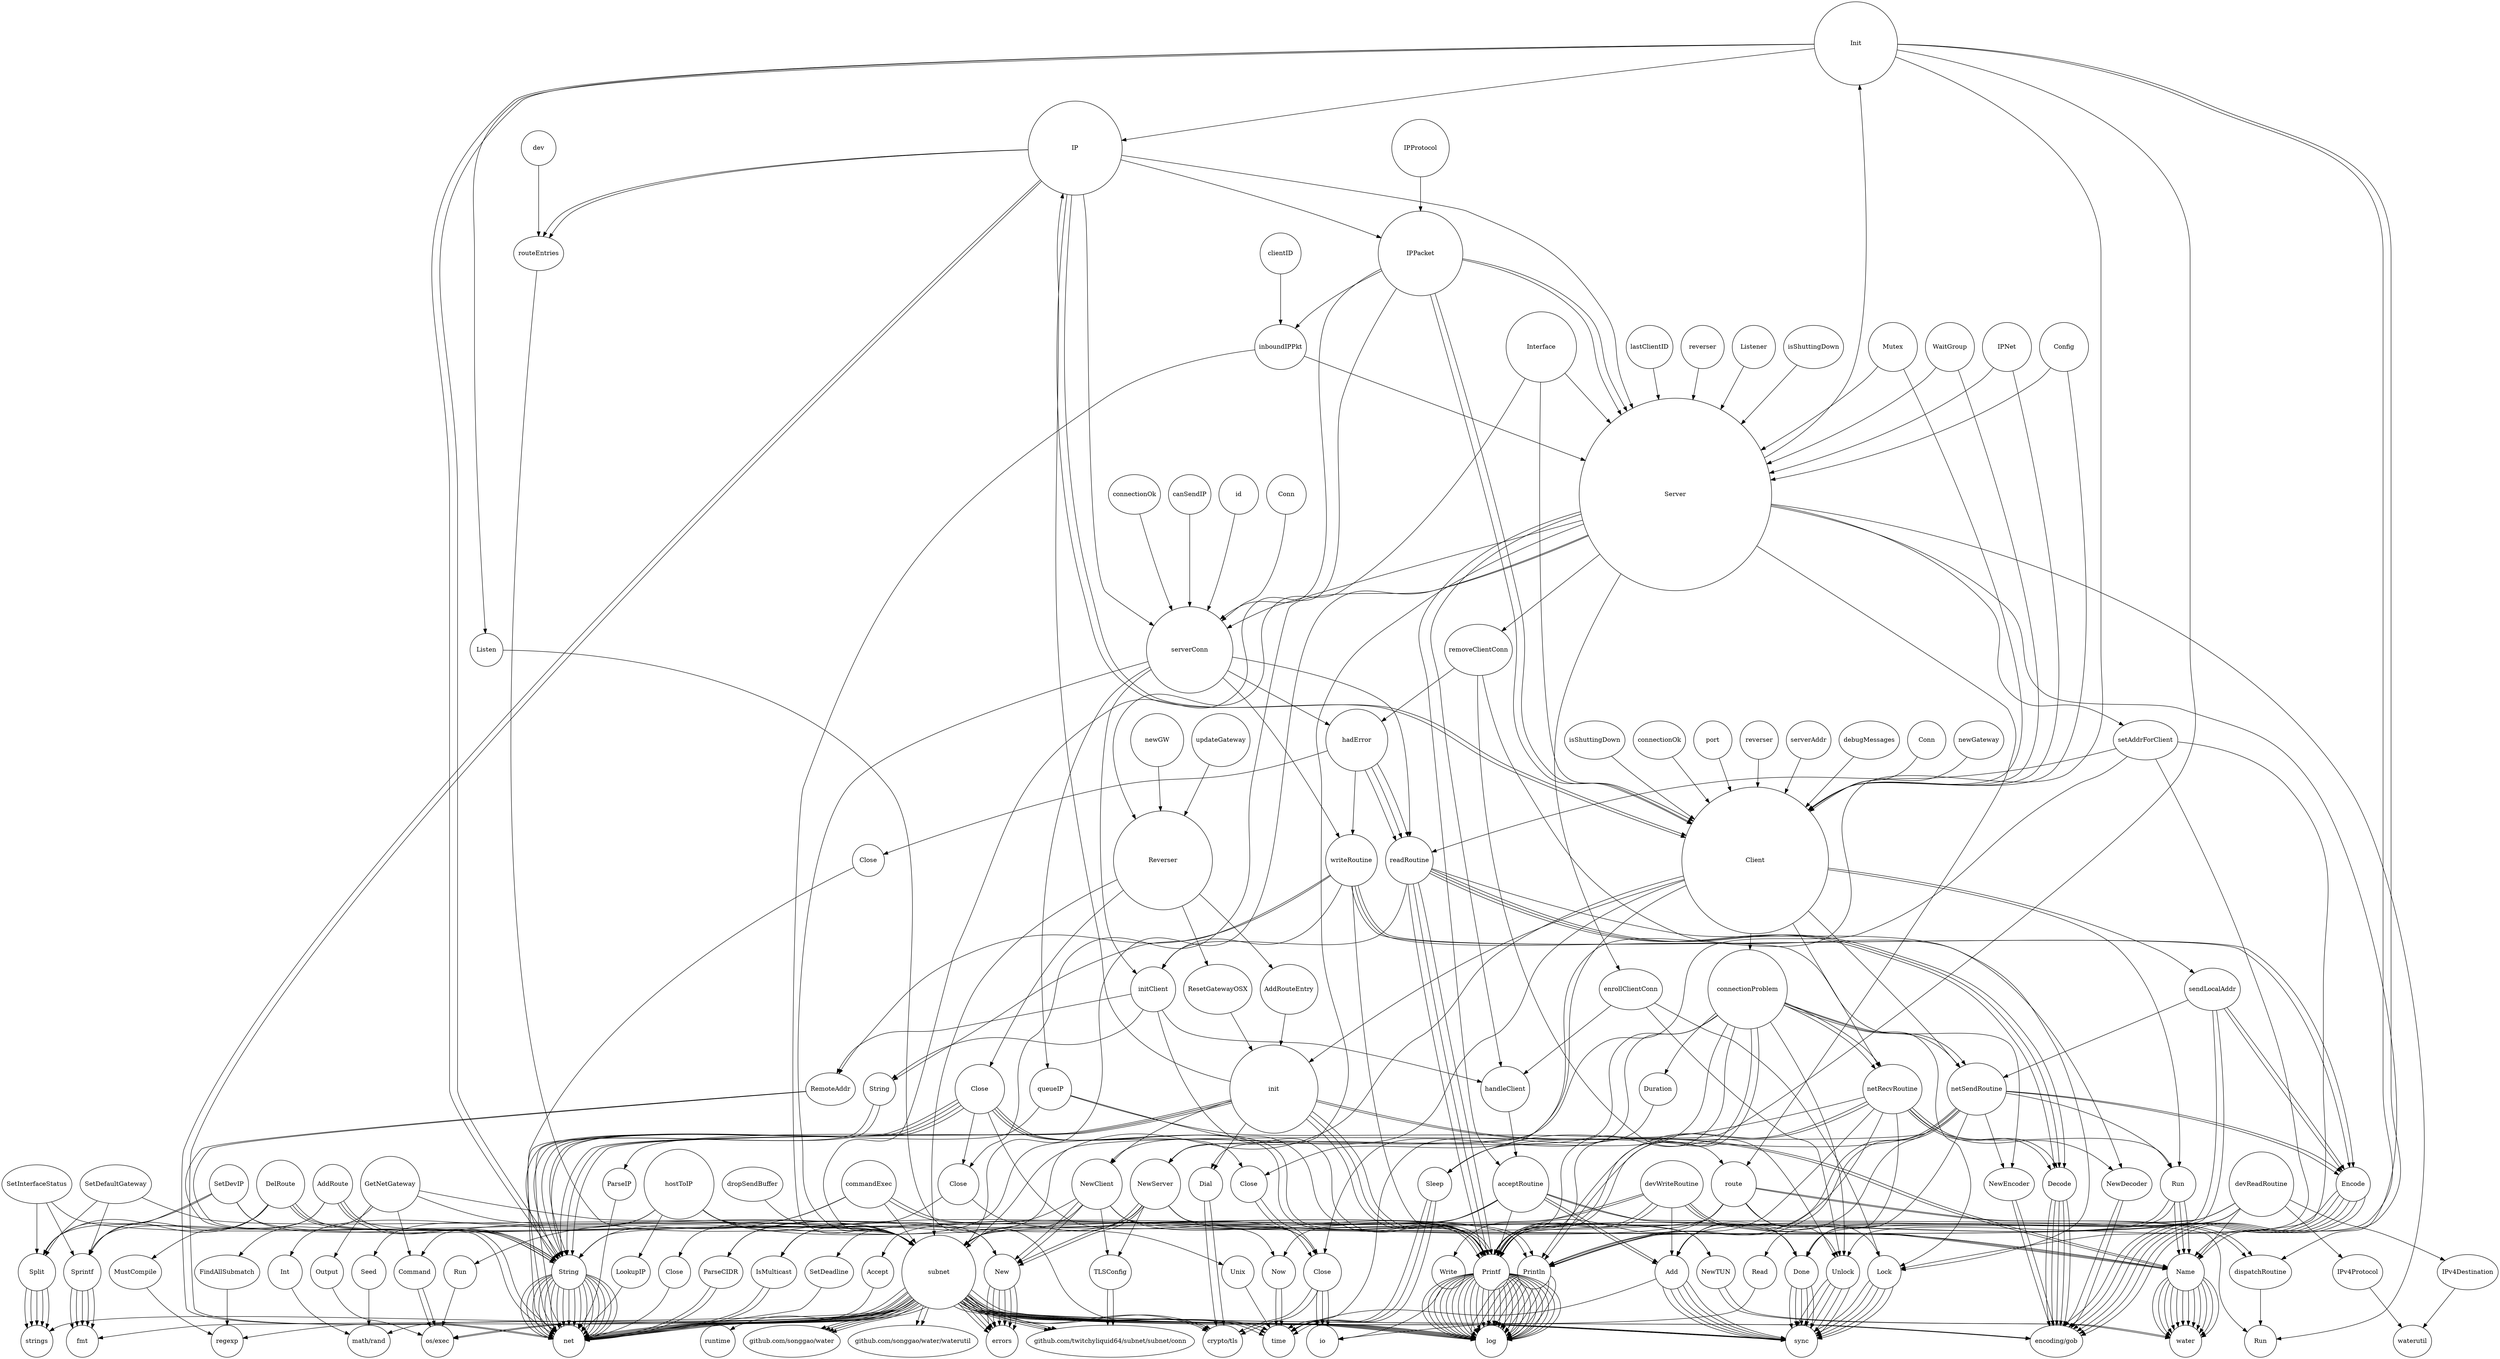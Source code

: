 digraph graphname {
842424950976 [width=1] [height=1] [label="math/rand"] ;
842357393408 [width=1] [height=1] [label="github.com/songgao/water/waterutil"] ;
842442135760 [width=1] [height=1] [label="encoding/gob"] ;
842442135808 [width=1] [height=1] [label="errors"] ;
842442135856 [width=1] [height=1] [label="log"] ;
842442135904 [width=1] [height=1] [label="net"] ;
842442135952 [width=1] [height=1] [label="runtime"] ;
842442136000 [width=1] [height=1] [label="sync"] ;
842442136048 [width=1] [height=1] [label="time"] ;
842442136096 [width=1] [height=1] [label="github.com/twitchyliquid64/subnet/subnet/conn"] ;
842442136144 [width=1] [height=1] [label="github.com/songgao/water"] ;
842357399296 [width=1] [height=1] [label="waterutil"] ;
842357393792 [width=1] [height=1] [label="strings"] ;
842357393632 [width=1] [height=1] [label="fmt"] ;
842357393296 [width=1] [height=1] [label="io"] ;
842357396560 [width=1] [height=1] [label="Run"] ;
842357393696 [width=1] [height=1] [label="os/exec"] ;
842442135712 [width=1] [height=1] [label="crypto/tls"] ;
842357393744 [width=1] [height=1] [label="regexp"] ;
842442136960 [width=1] [height=1] [label="water"] ;
842357398928 [width=1.0050601627669613] [height=1.0050601627669613] [label="Close"] ;
842424951120 [width=1.0050601627669613] [height=1.0050601627669613] [label="LookupIP"] ;
842357396736 [width=1.0050601627669613] [height=1.0050601627669613] [label="SetDeadline"] ;
842357397712 [width=1.0050601627669613] [height=1.0050601627669613] [label="Close"] ;
842357396864 [width=1.0050601627669613] [height=1.0050601627669613] [label="Accept"] ;
842442137488 [width=1.0050601627669613] [height=1.0050601627669613] [label="ParseIP"] ;
842357398176 [width=1.0101203255339228] [height=1.0101203255339228] [label="RemoteAddr"] ;
842357398128 [width=1.0101203255339228] [height=1.0101203255339228] [label="String"] ;
842442136848 [width=1.0101203255339228] [height=1.0101203255339228] [label="ParseCIDR"] ;
842357391904 [width=1.0101203255339228] [height=1.0101203255339228] [label="IsMulticast"] ;
842424951248 [width=1.0184005918798598] [height=1.0184005918798598] [label="Unix"] ;
842357392928 [width=1.0184005918798598] [height=1.0184005918798598] [label="Duration"] ;
842357392320 [width=1.0238125306680539] [height=1.0238125306680539] [label="NewDecoder"] ;
842357391824 [width=1.0238125306680539] [height=1.0238125306680539] [label="NewEncoder"] ;
842442136976 [width=1.0289152158112083] [height=1.0289152158112083] [label="NewTUN"] ;
842357396320 [width=1.0289152158112083] [height=1.0289152158112083] [label="Listen"] ;
842424951504 [width=1.0337344184464097] [height=1.0337344184464097] [label="Run"] ;
842357394816 [width=1.0337344184464097] [height=1.0337344184464097] [label="Output"] ;
842357396816 [width=1.0368011837597195] [height=1.0368011837597195] [label="Now"] ;
842357399168 [width=1.0404813021356913] [height=1.0404813021356913] [label="Read"] ;
842357399504 [width=1.0404813021356913] [height=1.0404813021356913] [label="Write"] ;
842357392624 [width=1.044001415364882] [height=1.044001415364882] [label="Lock"] ;
842357392672 [width=1.044001415364882] [height=1.044001415364882] [label="Unlock"] ;
842357391776 [width=1.044001415364882] [height=1.044001415364882] [label="Done"] ;
842357392000 [width=1.0467091947719518] [height=1.0467091947719518] [label="Println"] ;
842357392160 [width=1.0552017756395793] [height=1.0552017756395793] [label="Sleep"] ;
842442137232 [width=1.0578304316224163] [height=1.0578304316224163] [label="Dial"] ;
842357392368 [width=1.0595313266701345] [height=1.0595313266701345] [label="Decode"] ;
842357391728 [width=1.0624020072447418] [height=1.0624020072447418] [label="Add"] ;
842357392208 [width=1.065756169413657] [height=1.065756169413657] [label="dropSendBuffer"] ;
842357395120 [width=1.065756169413657] [height=1.065756169413657] [label="routeEntries"] ;
842357394768 [width=1.0674688368928191] [height=1.0674688368928191] [label="Command"] ;
842424951328 [width=1.0674688368928191] [height=1.0674688368928191] [label="Int"] ;
842357394864 [width=1.0674688368928191] [height=1.0674688368928191] [label="FindAllSubmatch"] ;
842424951200 [width=1.0674688368928191] [height=1.0674688368928191] [label="Seed"] ;
842357394656 [width=1.0674688368928191] [height=1.0674688368928191] [label="MustCompile"] ;
842357396624 [width=1.0674688368928191] [height=1.0674688368928191] [label="dispatchRoutine"] ;
842357391952 [width=1.0714375920041614] [height=1.0714375920041614] [label="Encode"] ;
842442136800 [width=1.080962604271383] [height=1.080962604271383] [label="TLSConfig"] ;
842442137376 [width=1.0860227670383444] [height=1.0860227670383444] [label="String"] ;
842357395184 [width=1.0860974738124904] [height=1.0860974738124904] [label="dev"] ;
842357399360 [width=1.1012032553392288] [height=1.1012032553392288] [label="IPv4Protocol"] ;
842357399312 [width=1.1012032553392288] [height=1.1012032553392288] [label="IPv4Destination"] ;
842357391456 [width=1.113150597216638] [height=1.113150597216638] [label="Run"] ;
842442136896 [width=1.1214439064070745] [height=1.1214439064070745] [label="New"] ;
842442137056 [width=1.1245578527252045] [height=1.1245578527252045] [label="Printf"] ;
842357393152 [width=1.1419052230095863] [height=1.1419052230095863] [label="Close"] ;
842357393936 [width=1.168672092232048] [height=1.168672092232048] [label="Split"] ;
842357393888 [width=1.168672092232048] [height=1.168672092232048] [label="Sprintf"] ;
842442137104 [width=1.1734912948672493] [height=1.1734912948672493] [label="Name"] ;
842357392752 [width=1.179274338029491] [height=1.179274338029491] [label="Close"] ;
842442136592 [width=1.190177877485705] [height=1.190177877485705] [label="Conn"] ;
842442136240 [width=1.190177877485705] [height=1.190177877485705] [label="newGateway"] ;
842442136448 [width=1.190177877485705] [height=1.190177877485705] [label="isShuttingDown"] ;
842442136624 [width=1.190177877485705] [height=1.190177877485705] [label="connectionOk"] ;
842442136304 [width=1.190177877485705] [height=1.190177877485705] [label="port"] ;
842442136688 [width=1.190177877485705] [height=1.190177877485705] [label="reverser"] ;
842442136272 [width=1.190177877485705] [height=1.190177877485705] [label="serverAddr"] ;
842442136208 [width=1.190177877485705] [height=1.190177877485705] [label="debugMessages"] ;
842357393824 [width=1.2040572590570058] [height=1.2040572590570058] [label="SetInterfaceStatus"] ;
842357394144 [width=1.2040572590570058] [height=1.2040572590570058] [label="SetDefaultGateway"] ;
842357393984 [width=1.22026391079393] [height=1.22026391079393] [label="SetDevIP"] ;
842357397936 [width=1.2339316967917675] [height=1.2339316967917675] [label="id"] ;
842357397904 [width=1.2339316967917675] [height=1.2339316967917675] [label="Conn"] ;
842357398048 [width=1.2339316967917675] [height=1.2339316967917675] [label="connectionOk"] ;
842357398000 [width=1.2339316967917675] [height=1.2339316967917675] [label="canSendIP"] ;
842357397136 [width=1.2350775246686683] [height=1.2350775246686683] [label="setAddrForClient"] ;
842357394272 [width=1.2364705625308543] [height=1.2364705625308543] [label="AddRoute"] ;
842357393552 [width=1.274719177820341] [height=1.274719177820341] [label="clientID"] ;
842357397632 [width=1.2776595085861482] [height=1.2776595085861482] [label="Close"] ;
842357396992 [width=1.2815886407789725] [height=1.2815886407789725] [label="enrollClientConn"] ;
842357397536 [width=1.3017722210712381] [height=1.3017722210712381] [label="queueIP"] ;
842357391872 [width=1.3262807852257266] [height=1.3262807852257266] [label="sendLocalAddr"] ;
842357395792 [width=1.3424708479345404] [height=1.3424708479345404] [label="lastClientID"] ;
842357395888 [width=1.3424708479345404] [height=1.3424708479345404] [label="reverser"] ;
842357395680 [width=1.3424708479345404] [height=1.3424708479345404] [label="Listener"] ;
842357395744 [width=1.3424708479345404] [height=1.3424708479345404] [label="isShuttingDown"] ;
842357397376 [width=1.4036383515324466] [height=1.4036383515324466] [label="route"] ;
842357393504 [width=1.4082270173481977] [height=1.4082270173481977] [label="inboundIPPkt"] ;
842357397024 [width=1.409519711575156] [height=1.409519711575156] [label="initClient"] ;
842357396944 [width=1.417211066848375] [height=1.417211066848375] [label="handleClient"] ;
842357399408 [width=1.4770957333232446] [height=1.4770957333232446] [label="devWriteRoutine"] ;
842424951376 [width=1.4805049508403627] [height=1.4805049508403627] [label="commandExec"] ;
842357398224 [width=1.4851545301052638] [height=1.4851545301052638] [label="readRoutine"] ;
842357394464 [width=1.4962155585812775] [height=1.4962155585812775] [label="DelRoute"] ;
842442136656 [width=1.5326487254202457] [height=1.5326487254202457] [label="Mutex"] ;
842442136336 [width=1.5326487254202457] [height=1.5326487254202457] [label="WaitGroup"] ;
842442136416 [width=1.5326487254202457] [height=1.5326487254202457] [label="IPNet"] ;
842442136560 [width=1.5326487254202457] [height=1.5326487254202457] [label="Config"] ;
842357391680 [width=1.538273678119812] [height=1.538273678119812] [label="netRecvRoutine"] ;
842357393216 [width=1.542160608129576] [height=1.542160608129576] [label="Close"] ;
842357391424 [width=1.561422640792362] [height=1.561422640792362] [label="ResetGatewayOSX"] ;
842357391392 [width=1.561422640792362] [height=1.561422640792362] [label="AddRouteEntry"] ;
842442136720 [width=1.5642264443171316] [height=1.5642264443171316] [label="NewClient"] ;
842357395936 [width=1.5642264443171316] [height=1.5642264443171316] [label="NewServer"] ;
842357397264 [width=1.5942289540890733] [height=1.5942289540890733] [label="removeClientConn"] ;
842357398256 [width=1.6063796731681035] [height=1.6063796731681035] [label="writeRoutine"] ;
842357391648 [width=1.6314953028368553] [height=1.6314953028368553] [label="netSendRoutine"] ;
842357395040 [width=1.6591006971392348] [height=1.6591006971392348] [label="updateGateway"] ;
842357395072 [width=1.6591006971392348] [height=1.6591006971392348] [label="newGW"] ;
842357394704 [width=1.7373853809117312] [height=1.7373853809117312] [label="GetNetGateway"] ;
842357396592 [width=1.743674462071814] [height=1.743674462071814] [label="acceptRoutine"] ;
842357393472 [width=1.7982151982095034] [height=1.7982151982095034] [label="IPProtocol"] ;
842357398496 [width=1.934445518746604] [height=1.934445518746604] [label="hadError"] ;
842357399072 [width=2.0119259259463362] [height=2.0119259259463362] [label="devReadRoutine"] ;
842424951056 [width=2.177774326147161] [height=2.177774326147161] [label="hostToIP"] ;
842442136528 [width=2.1917494225594805] [height=2.1917494225594805] [label="Interface"] ;
842442135680 [width=2.3093075799841163] [height=2.3093075799841163] [label="subnet"] ;
842357392048 [width=2.469909391463378] [height=2.469909391463378] [label="connectionProblem"] ;
842357396240 [width=2.596194909048088] [height=2.596194909048088] [label="Init"] ;
842442136480 [width=2.6397044948662574] [height=2.6397044948662574] [label="IPPacket"] ;
842357397872 [width=2.6882975193221292] [height=2.6882975193221292] [label="serverConn"] ;
842442137152 [width=2.7435937171921845] [height=2.7435937171921845] [label="init"] ;
842442136368 [width=2.937288771066126] [height=2.937288771066126] [label="IP"] ;
842357395008 [width=3.0879168028342376] [height=3.0879168028342376] [label="Reverser"] ;
842442136176 [width=4.565336885277585] [height=4.565336885277585] [label="Client"] ;
842357395632 [width=6] [height=6] [label="Server"] ;
"842442135680" -> "842442135712";
"842442135680" -> "842442135760";
"842442135680" -> "842442135808";
"842442135680" -> "842442135856";
"842442135680" -> "842442135904";
"842442135680" -> "842442135952";
"842442135680" -> "842442136000";
"842442135680" -> "842442136048";
"842442135680" -> "842442136096";
"842442135680" -> "842442136144";
"842442136176" -> "842442135680";
"842442136208" -> "842442136176";
"842442136240" -> "842442136176";
"842442136272" -> "842442136176";
"842442136304" -> "842442136176";
"842442136336" -> "842442136176";
"842442136368" -> "842442136176";
"842442136368" -> "842442136176";
"842442136416" -> "842442136176";
"842442136448" -> "842442136176";
"842442136480" -> "842442136176";
"842442136480" -> "842442136176";
"842442136528" -> "842442136176";
"842442136560" -> "842442136176";
"842442136592" -> "842442136176";
"842442136624" -> "842442136176";
"842442136656" -> "842442136176";
"842442136688" -> "842442136176";
"842442136720" -> "842442135680";
"842442136176" -> "842442136720";
"842442136800" -> "842442136096";
"842442136720" -> "842442136800";
"842442136848" -> "842442135904";
"842442136720" -> "842442136848";
"842442136896" -> "842442135808";
"842442136720" -> "842442136896";
"842442136976" -> "842442136960";
"842442136720" -> "842442136976";
"842442136896" -> "842442135808";
"842442136720" -> "842442136896";
"842442137056" -> "842442135856";
"842442136720" -> "842442137056";
"842442137104" -> "842442136960";
"842442136720" -> "842442137104";
"842442137152" -> "842442136720";
"842442136176" -> "842442137152";
"842442137232" -> "842442135712";
"842442137152" -> "842442137232";
"842442137104" -> "842442136960";
"842442137152" -> "842442137104";
"842442137056" -> "842442135856";
"842442137152" -> "842442137056";
"842442137104" -> "842442136960";
"842442137152" -> "842442137104";
"842442137376" -> "842442135904";
"842442137152" -> "842442137376";
"842442137376" -> "842442135904";
"842442137152" -> "842442137376";
"842442136368" -> "842442135904";
"842442137152" -> "842442136368";
"842442137488" -> "842442135904";
"842442137152" -> "842442137488";
"842442137056" -> "842442135856";
"842442137152" -> "842442137056";
"842442137056" -> "842442135856";
"842442137152" -> "842442137056";
"842442137376" -> "842442135904";
"842442137152" -> "842442137376";
"842357391392" -> "842442137152";
"842357391424" -> "842442137152";
"842442136176" -> "842357391456";
"842442137104" -> "842442136960";
"842357391456" -> "842442137104";
"842442137056" -> "842442135856";
"842357391456" -> "842442137056";
"842442137104" -> "842442136960";
"842357391456" -> "842442137104";
"842442137056" -> "842442135856";
"842357391456" -> "842442137056";
"842442137104" -> "842442136960";
"842357391456" -> "842442137104";
"842357391648" -> "842357391456";
"842357391680" -> "842357391456";
"842442136176" -> "842357391648";
"842357391728" -> "842442136000";
"842357391648" -> "842357391728";
"842357391776" -> "842442136000";
"842357391648" -> "842357391776";
"842357391824" -> "842442135760";
"842357391648" -> "842357391824";
"842357391872" -> "842357391648";
"842357391904" -> "842442135904";
"842357391648" -> "842357391904";
"842357391952" -> "842442135760";
"842357391648" -> "842357391952";
"842357392000" -> "842442135856";
"842357391648" -> "842357392000";
"842357392048" -> "842357391648";
"842357391952" -> "842442135760";
"842357391648" -> "842357391952";
"842357392000" -> "842442135856";
"842357391648" -> "842357392000";
"842357392048" -> "842357391648";
"842357392160" -> "842442136048";
"842357391648" -> "842357392160";
"842357392208" -> "842442135680";
"842442136176" -> "842357391680";
"842357391728" -> "842442136000";
"842357391680" -> "842357391728";
"842357391776" -> "842442136000";
"842357391680" -> "842357391776";
"842357392320" -> "842442135760";
"842357391680" -> "842357392320";
"842357392368" -> "842442135760";
"842357391680" -> "842357392368";
"842442137056" -> "842442135856";
"842357391680" -> "842442137056";
"842357392048" -> "842357391680";
"842357392000" -> "842442135856";
"842357391680" -> "842357392000";
"842357392368" -> "842442135760";
"842357391680" -> "842357392368";
"842442137056" -> "842442135856";
"842357391680" -> "842442137056";
"842357392048" -> "842357391680";
"842357392160" -> "842442136048";
"842357391680" -> "842357392160";
"842442136176" -> "842357392048";
"842357392624" -> "842442136000";
"842357392048" -> "842357392624";
"842357392672" -> "842442136000";
"842357392048" -> "842357392672";
"842357392000" -> "842442135856";
"842357392048" -> "842357392000";
"842357392752" -> "842442135712";
"842357392048" -> "842357392752";
"842442137232" -> "842442135712";
"842357392048" -> "842442137232";
"842357392000" -> "842442135856";
"842357392048" -> "842357392000";
"842442137056" -> "842442135856";
"842357392048" -> "842442137056";
"842357392160" -> "842442136048";
"842357392048" -> "842357392160";
"842357392928" -> "842442136048";
"842357392048" -> "842357392928";
"842442136176" -> "842357391872";
"842357391952" -> "842442135760";
"842357391872" -> "842357391952";
"842357392000" -> "842442135856";
"842357391872" -> "842357392000";
"842357391952" -> "842442135760";
"842357391872" -> "842357391952";
"842357392000" -> "842442135856";
"842357391872" -> "842357392000";
"842442136176" -> "842357393152";
"842357393216" -> "842357393152";
"842357392752" -> "842442135712";
"842357393152" -> "842357392752";
"842357392752" -> "842357393296";
"842357393152" -> "842357392752";
"842442135680" -> "842442135904";
"842442135680" -> "842357393408";
"842442136480" -> "842442135680";
"842442136368" -> "842442136480";
"842357393472" -> "842442136480";
"842357393504" -> "842442135680";
"842442136480" -> "842357393504";
"842357393552" -> "842357393504";
"842442135680" -> "842442135808";
"842442135680" -> "842357393632";
"842442135680" -> "842442135904";
"842442135680" -> "842357393696";
"842442135680" -> "842357393744";
"842442135680" -> "842357393792";
"842357393824" -> "842442135680";
"842357393888" -> "842357393632";
"842357393824" -> "842357393888";
"842357393936" -> "842357393792";
"842357393824" -> "842357393936";
"842357393984" -> "842442135680";
"842357393888" -> "842357393632";
"842357393984" -> "842357393888";
"842442137376" -> "842442135904";
"842357393984" -> "842442137376";
"842357393936" -> "842357393792";
"842357393984" -> "842357393936";
"842357394144" -> "842442135680";
"842357393888" -> "842357393632";
"842357394144" -> "842357393888";
"842357393936" -> "842357393792";
"842357394144" -> "842357393936";
"842357394272" -> "842442135680";
"842357393888" -> "842357393632";
"842357394272" -> "842357393888";
"842442137376" -> "842442135904";
"842357394272" -> "842442137376";
"842442137376" -> "842442135904";
"842357394272" -> "842442137376";
"842357393936" -> "842357393792";
"842357394272" -> "842357393936";
"842357394464" -> "842442135680";
"842357393888" -> "842357393632";
"842357394464" -> "842357393888";
"842442137376" -> "842442135904";
"842357394464" -> "842442137376";
"842442137376" -> "842442135904";
"842357394464" -> "842442137376";
"842357393936" -> "842357393792";
"842357394464" -> "842357393936";
"842357394656" -> "842357393744";
"842357394464" -> "842357394656";
"842357394704" -> "842442135680";
"842357394768" -> "842357393696";
"842357394704" -> "842357394768";
"842357394816" -> "842357393696";
"842357394704" -> "842357394816";
"842357394864" -> "842357393744";
"842357394704" -> "842357394864";
"842442136896" -> "842442135808";
"842357394704" -> "842442136896";
"842442135680" -> "842442135856";
"842442135680" -> "842442135904";
"842442135680" -> "842442136144";
"842357395008" -> "842442135680";
"842357395040" -> "842357395008";
"842357395072" -> "842357395008";
"842442136528" -> "842357395008";
"842357395120" -> "842442135680";
"842442136368" -> "842357395120";
"842442136368" -> "842357395120";
"842357395184" -> "842357395120";
"842357395008" -> "842357391392";
"842357395008" -> "842357391424";
"842357395008" -> "842357393216";
"842442137056" -> "842442135856";
"842357393216" -> "842442137056";
"842442137376" -> "842442135904";
"842357393216" -> "842442137376";
"842442137376" -> "842442135904";
"842357393216" -> "842442137376";
"842442137056" -> "842442135856";
"842357393216" -> "842442137056";
"842442137376" -> "842442135904";
"842357393216" -> "842442137376";
"842442137376" -> "842442135904";
"842357393216" -> "842442137376";
"842357392752" -> "842357393296";
"842357393216" -> "842357392752";
"842442135680" -> "842442135712";
"842442135680" -> "842442135808";
"842442135680" -> "842442135856";
"842442135680" -> "842442135904";
"842442135680" -> "842442136000";
"842442135680" -> "842442136048";
"842442135680" -> "842442136096";
"842442135680" -> "842442136144";
"842357395632" -> "842442135680";
"842442136560" -> "842357395632";
"842357395680" -> "842357395632";
"842442136368" -> "842357395632";
"842442136416" -> "842357395632";
"842357395744" -> "842357395632";
"842442136656" -> "842357395632";
"842357395792" -> "842357395632";
"842357393504" -> "842357395632";
"842442136480" -> "842357395632";
"842442136480" -> "842357395632";
"842442136528" -> "842357395632";
"842357395888" -> "842357395632";
"842442136336" -> "842357395632";
"842357395936" -> "842442135680";
"842357395632" -> "842357395936";
"842442136800" -> "842442136096";
"842357395936" -> "842442136800";
"842442136848" -> "842442135904";
"842357395936" -> "842442136848";
"842442136896" -> "842442135808";
"842357395936" -> "842442136896";
"842442136976" -> "842442136960";
"842357395936" -> "842442136976";
"842442136896" -> "842442135808";
"842357395936" -> "842442136896";
"842442137056" -> "842442135856";
"842357395936" -> "842442137056";
"842442137104" -> "842442136960";
"842357395936" -> "842442137104";
"842357396240" -> "842357395936";
"842357395632" -> "842357396240";
"842357396320" -> "842442135712";
"842357396240" -> "842357396320";
"842442137104" -> "842442136960";
"842357396240" -> "842442137104";
"842442137056" -> "842442135856";
"842357396240" -> "842442137056";
"842442137104" -> "842442136960";
"842357396240" -> "842442137104";
"842442137376" -> "842442135904";
"842357396240" -> "842442137376";
"842442137376" -> "842442135904";
"842357396240" -> "842442137376";
"842442136368" -> "842442135904";
"842357396240" -> "842442136368";
"842357395632" -> "842357396560";
"842357396592" -> "842357396560";
"842357396624" -> "842357396560";
"842357395632" -> "842357396592";
"842357391728" -> "842442136000";
"842357396592" -> "842357391728";
"842357391776" -> "842442136000";
"842357396592" -> "842357391776";
"842357396736" -> "842442135904";
"842357396592" -> "842357396736";
"842357391728" -> "842442136048";
"842357396592" -> "842357391728";
"842357396816" -> "842442136048";
"842357396592" -> "842357396816";
"842357396864" -> "842442135904";
"842357396592" -> "842357396864";
"842442137056" -> "842442135856";
"842357396592" -> "842442137056";
"842357396944" -> "842357396592";
"842357395632" -> "842357396944";
"842357396992" -> "842357396944";
"842357397024" -> "842357396944";
"842357395632" -> "842357396992";
"842357392624" -> "842442136000";
"842357396992" -> "842357392624";
"842357392672" -> "842442136000";
"842357396992" -> "842357392672";
"842357395632" -> "842357397136";
"842357392624" -> "842442136000";
"842357397136" -> "842357392624";
"842357392672" -> "842442136000";
"842357397136" -> "842357392672";
"842442137376" -> "842442135904";
"842357397136" -> "842442137376";
"842357395632" -> "842357397264";
"842357392624" -> "842442136000";
"842357397264" -> "842357392624";
"842357392672" -> "842442136000";
"842357397264" -> "842357392672";
"842357395632" -> "842357396624";
"842357397376" -> "842357396624";
"842357397376" -> "842357396624";
"842357395632" -> "842357397376";
"842357391904" -> "842442135904";
"842357397376" -> "842357391904";
"842357392624" -> "842442136000";
"842357397376" -> "842357392624";
"842442137376" -> "842442135904";
"842357397376" -> "842442137376";
"842357397536" -> "842357397376";
"842442137056" -> "842442135856";
"842357397376" -> "842442137056";
"842357392672" -> "842442136000";
"842357397376" -> "842357392672";
"842357395632" -> "842357397632";
"842357393216" -> "842357397632";
"842357397712" -> "842442135904";
"842357397632" -> "842357397712";
"842357392752" -> "842357393296";
"842357397632" -> "842357392752";
"842442135680" -> "842442135760";
"842442135680" -> "842442135856";
"842442135680" -> "842442135904";
"842442135680" -> "842442136096";
"842357397872" -> "842442135680";
"842357397904" -> "842357397872";
"842357397936" -> "842357397872";
"842442136480" -> "842357397872";
"842357395632" -> "842357397872";
"842357398000" -> "842357397872";
"842442136368" -> "842357397872";
"842357398048" -> "842357397872";
"842357397872" -> "842357397024";
"842442137056" -> "842442135856";
"842357397024" -> "842442137056";
"842357398128" -> "842442135904";
"842357397024" -> "842357398128";
"842357398176" -> "842442135904";
"842357397024" -> "842357398176";
"842357398224" -> "842357397024";
"842357398256" -> "842357397024";
"842357397872" -> "842357398256";
"842357391824" -> "842442135760";
"842357398256" -> "842357391824";
"842357391952" -> "842442135760";
"842357398256" -> "842357391952";
"842357391952" -> "842442135760";
"842357398256" -> "842357391952";
"842442137056" -> "842442135856";
"842357398256" -> "842442137056";
"842357398128" -> "842442135904";
"842357398256" -> "842357398128";
"842357398176" -> "842442135904";
"842357398256" -> "842357398176";
"842357398496" -> "842357398256";
"842357397872" -> "842357398224";
"842357392320" -> "842442135760";
"842357398224" -> "842357392320";
"842357392368" -> "842442135760";
"842357398224" -> "842357392368";
"842442137056" -> "842442135856";
"842357398224" -> "842442137056";
"842357398496" -> "842357398224";
"842357392368" -> "842442135760";
"842357398224" -> "842357392368";
"842442137056" -> "842442135856";
"842357398224" -> "842442137056";
"842357398496" -> "842357398224";
"842357397136" -> "842357398224";
"842357392368" -> "842442135760";
"842357398224" -> "842357392368";
"842442137056" -> "842442135856";
"842357398224" -> "842442137056";
"842357398496" -> "842357398224";
"842357397872" -> "842357397536";
"842442137056" -> "842442135856";
"842357397536" -> "842442137056";
"842442137376" -> "842442135904";
"842357397536" -> "842442137376";
"842357397872" -> "842357398496";
"842357398928" -> "842442135904";
"842357398496" -> "842357398928";
"842357397264" -> "842357398496";
"842442135680" -> "842442135856";
"842442135680" -> "842442136000";
"842442135680" -> "842442136144";
"842442135680" -> "842357393408";
"842357399072" -> "842442135680";
"842357391728" -> "842442136000";
"842357399072" -> "842357391728";
"842357391776" -> "842442136000";
"842357399072" -> "842357391776";
"842357399168" -> "842357393296";
"842357399072" -> "842357399168";
"842442137056" -> "842442135856";
"842357399072" -> "842442137056";
"842442137104" -> "842442136960";
"842357399072" -> "842442137104";
"842357399312" -> "842357399296";
"842357399072" -> "842357399312";
"842357399360" -> "842357399296";
"842357399072" -> "842357399360";
"842357399408" -> "842442135680";
"842357391728" -> "842442136000";
"842357399408" -> "842357391728";
"842357391776" -> "842442136000";
"842357399408" -> "842357391776";
"842357399504" -> "842357393296";
"842357399408" -> "842357399504";
"842442137056" -> "842442135856";
"842357399408" -> "842442137056";
"842442137104" -> "842442136960";
"842357399408" -> "842442137104";
"842442137056" -> "842442135856";
"842357399408" -> "842442137056";
"842442137104" -> "842442136960";
"842357399408" -> "842442137104";
"842442135680" -> "842442135808";
"842442135680" -> "842442135856";
"842442135680" -> "842424950976";
"842442135680" -> "842442135904";
"842442135680" -> "842357393696";
"842442135680" -> "842442136048";
"842424951056" -> "842442135680";
"842424951120" -> "842442135904";
"842424951056" -> "842424951120";
"842442136896" -> "842442135808";
"842424951056" -> "842442136896";
"842424951200" -> "842424950976";
"842424951056" -> "842424951200";
"842424951248" -> "842442136048";
"842424951056" -> "842424951248";
"842357396816" -> "842442136048";
"842424951056" -> "842357396816";
"842424951328" -> "842424950976";
"842424951056" -> "842424951328";
"842424951376" -> "842442135680";
"842357394768" -> "842357393696";
"842424951376" -> "842357394768";
"842357392000" -> "842442135856";
"842424951376" -> "842357392000";
"842424951504" -> "842357393696";
"842424951376" -> "842424951504";
"842357392000" -> "842442135856";
"842424951376" -> "842357392000";
}
